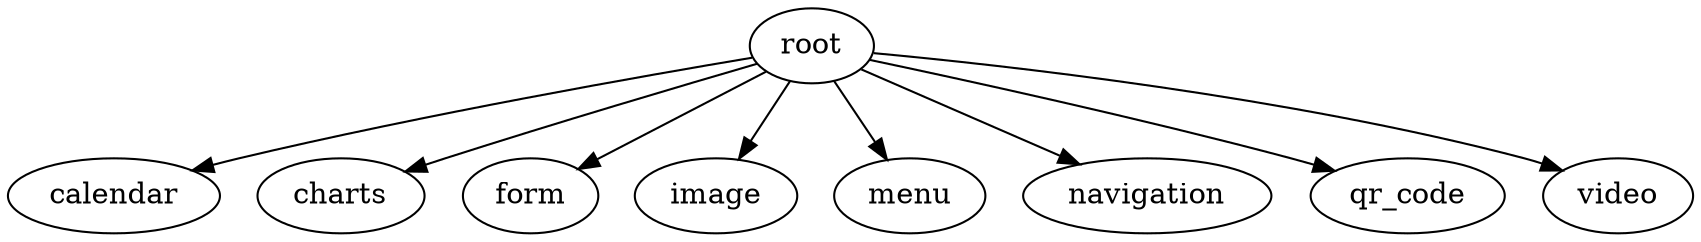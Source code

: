 digraph {
calendar
charts
form
image
menu
navigation
qr_code
root
video
root -> calendar
root -> charts
root -> form
root -> image
root -> menu
root -> navigation
root -> qr_code
root -> video
}
